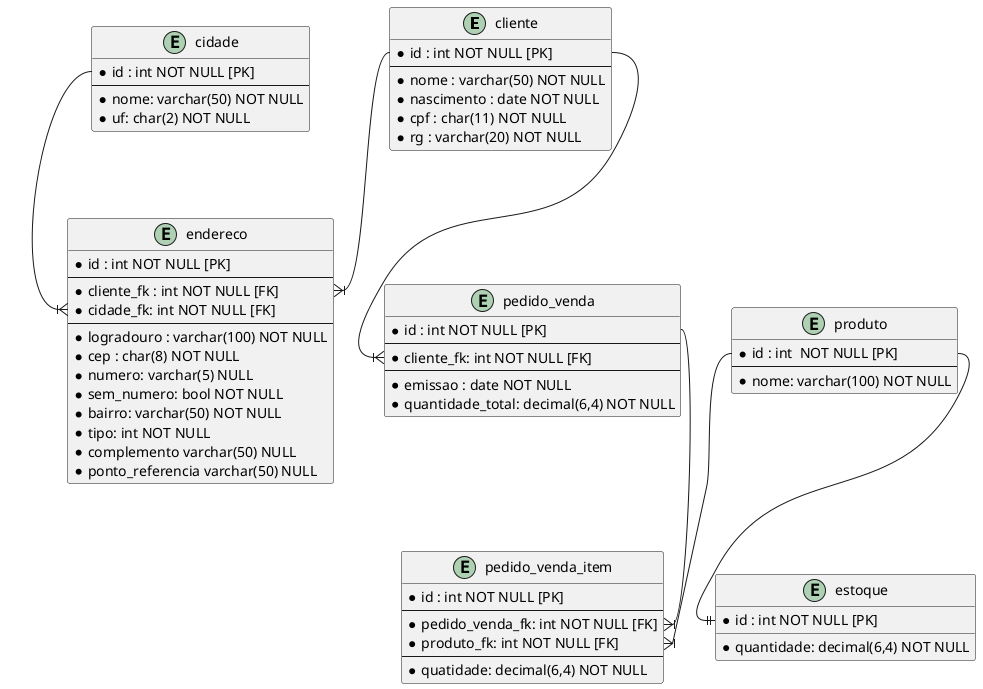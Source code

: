 @startuml marcio_system

entity cliente   {
    *id : int NOT NULL [PK]
    --
    *nome : varchar(50) NOT NULL
    *nascimento : date NOT NULL
    *cpf : char(11) NOT NULL
    *rg : varchar(20) NOT NULL
}

entity endereco {
     *id : int NOT NULL [PK]
    --
    *cliente_fk : int NOT NULL [FK]
    *cidade_fk: int NOT NULL [FK]
    --
    *logradouro : varchar(100) NOT NULL
    *cep : char(8) NOT NULL
    *numero: varchar(5) NULL
    *sem_numero: bool NOT NULL
    *bairro: varchar(50) NOT NULL
    *tipo: int NOT NULL
    *complemento varchar(50) NULL
    *ponto_referencia varchar(50) NULL
}

entity cidade {
    *id : int NOT NULL [PK]
    --
    *nome: varchar(50) NOT NULL
    *uf: char(2) NOT NULL 
}

entity pedido_venda  {
    *id : int NOT NULL [PK]
    --
    *cliente_fk: int NOT NULL [FK]
    --
    *emissao : date NOT NULL
    *quantidade_total: decimal(6,4) NOT NULL
}

entity pedido_venda_item {
    *id : int NOT NULL [PK]
    --
    *pedido_venda_fk: int NOT NULL [FK]
    *produto_fk: int NOT NULL [FK]
    --
    *quatidade: decimal(6,4) NOT NULL
}

entity produto {
    *id : int  NOT NULL [PK]
    --
    *nome: varchar(100) NOT NULL
}

entity estoque {
   *id : int NOT NULL [PK]
   *quantidade: decimal(6,4) NOT NULL 
}

cliente::id --|{ endereco::cliente_fk
cliente::id --|{ pedido_venda::cliente_fk

cidade::id --|{ endereco::cidade_fk
pedido_venda::id --|{ pedido_venda_item::pedido_venda_fk

produto::id --|{ pedido_venda_item::produto_fk
produto::id --|| estoque::id



@enduml